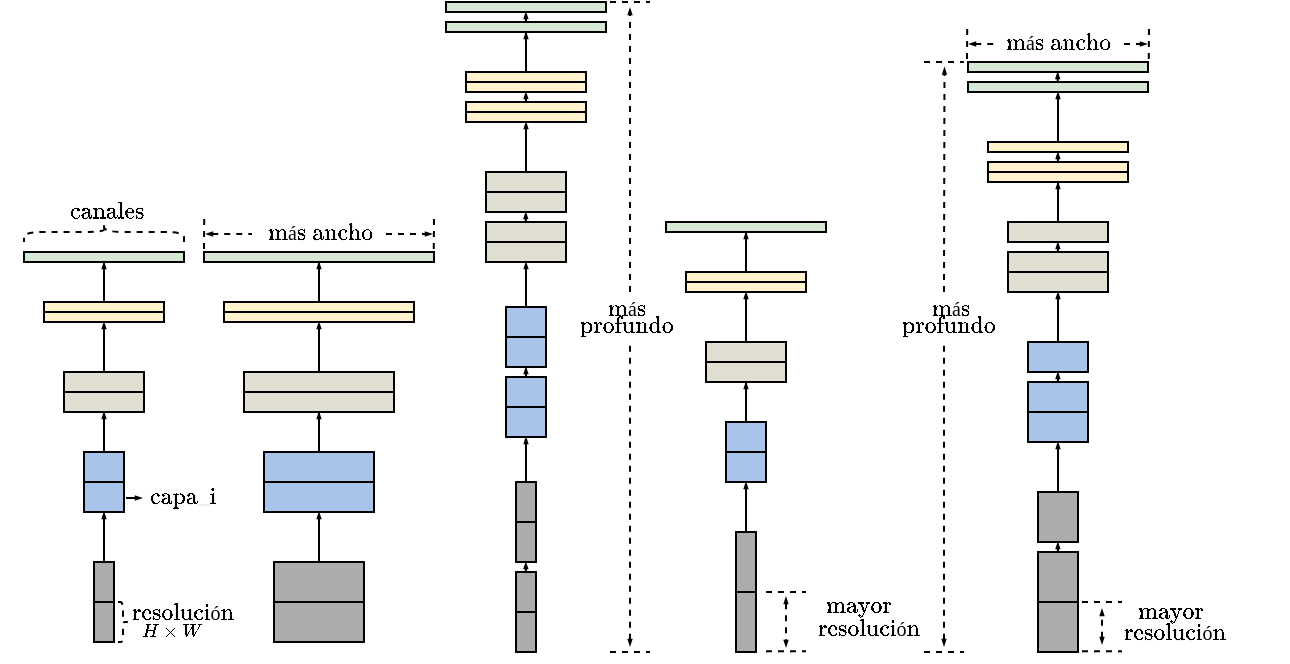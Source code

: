 <mxfile version="26.1.1">
  <diagram name="Page-1" id="o6Hm1AHfrkM1vRj4lwk_">
    <mxGraphModel dx="1328" dy="400" grid="1" gridSize="5" guides="1" tooltips="1" connect="1" arrows="1" fold="1" page="1" pageScale="1" pageWidth="595" pageHeight="842" math="1" shadow="0">
      <root>
        <mxCell id="0" />
        <mxCell id="1" parent="0" />
        <mxCell id="CmU8Y67noPRYYXNj49tf-119" value="&lt;font style=&quot;font-size: 10px;&quot;&gt;$$\text{más ancho}$$&lt;/font&gt;" style="text;html=1;align=center;verticalAlign=middle;resizable=0;points=[];autosize=1;strokeColor=none;fillColor=none;" vertex="1" parent="1">
          <mxGeometry x="90.5" y="110" width="120" height="30" as="geometry" />
        </mxCell>
        <mxCell id="CmU8Y67noPRYYXNj49tf-108" value="&lt;font style=&quot;font-size: 10px;&quot;&gt;$$\text{canales}$$&lt;/font&gt;" style="text;html=1;align=center;verticalAlign=middle;resizable=0;points=[];autosize=1;strokeColor=none;fillColor=none;" vertex="1" parent="1">
          <mxGeometry x="-9" y="100" width="105" height="30" as="geometry" />
        </mxCell>
        <mxCell id="CmU8Y67noPRYYXNj49tf-109" value="&lt;font style=&quot;font-size: 10px;&quot;&gt;$$\text{capa_i}$$&lt;/font&gt;" style="text;html=1;align=center;verticalAlign=middle;resizable=0;points=[];autosize=1;strokeColor=none;fillColor=none;" vertex="1" parent="1">
          <mxGeometry x="32" y="242" width="100" height="30" as="geometry" />
        </mxCell>
        <mxCell id="CmU8Y67noPRYYXNj49tf-1" value="" style="rounded=0;whiteSpace=wrap;html=1;fillColor=#D5E8D4;" vertex="1" parent="1">
          <mxGeometry x="3" y="135" width="80" height="5" as="geometry" />
        </mxCell>
        <mxCell id="CmU8Y67noPRYYXNj49tf-74" style="edgeStyle=orthogonalEdgeStyle;rounded=0;orthogonalLoop=1;jettySize=auto;html=1;entryX=0.5;entryY=1;entryDx=0;entryDy=0;endSize=1;endArrow=blockThin;endFill=1;" edge="1" parent="1" source="CmU8Y67noPRYYXNj49tf-2" target="CmU8Y67noPRYYXNj49tf-1">
          <mxGeometry relative="1" as="geometry" />
        </mxCell>
        <mxCell id="CmU8Y67noPRYYXNj49tf-2" value="" style="rounded=0;whiteSpace=wrap;html=1;fillColor=#FFF2CC;" vertex="1" parent="1">
          <mxGeometry x="13" y="160" width="60" height="5" as="geometry" />
        </mxCell>
        <mxCell id="CmU8Y67noPRYYXNj49tf-3" value="" style="rounded=0;whiteSpace=wrap;html=1;fillColor=#FFF2CC;" vertex="1" parent="1">
          <mxGeometry x="13" y="165" width="60" height="5" as="geometry" />
        </mxCell>
        <mxCell id="CmU8Y67noPRYYXNj49tf-73" style="edgeStyle=orthogonalEdgeStyle;rounded=0;orthogonalLoop=1;jettySize=auto;html=1;entryX=0.5;entryY=1;entryDx=0;entryDy=0;endSize=1;endArrow=blockThin;endFill=1;" edge="1" parent="1" source="CmU8Y67noPRYYXNj49tf-4" target="CmU8Y67noPRYYXNj49tf-3">
          <mxGeometry relative="1" as="geometry" />
        </mxCell>
        <mxCell id="CmU8Y67noPRYYXNj49tf-4" value="" style="rounded=0;whiteSpace=wrap;html=1;fillColor=#E1DFD2;" vertex="1" parent="1">
          <mxGeometry x="23" y="195" width="40" height="10" as="geometry" />
        </mxCell>
        <mxCell id="CmU8Y67noPRYYXNj49tf-5" value="" style="rounded=0;whiteSpace=wrap;html=1;fillColor=#E1DFD2;" vertex="1" parent="1">
          <mxGeometry x="23" y="205" width="40" height="10" as="geometry" />
        </mxCell>
        <mxCell id="CmU8Y67noPRYYXNj49tf-72" style="edgeStyle=orthogonalEdgeStyle;rounded=0;orthogonalLoop=1;jettySize=auto;html=1;entryX=0.5;entryY=1;entryDx=0;entryDy=0;endSize=1;endArrow=blockThin;endFill=1;" edge="1" parent="1" source="CmU8Y67noPRYYXNj49tf-6" target="CmU8Y67noPRYYXNj49tf-5">
          <mxGeometry relative="1" as="geometry" />
        </mxCell>
        <mxCell id="CmU8Y67noPRYYXNj49tf-6" value="" style="rounded=0;whiteSpace=wrap;html=1;fillColor=#A9C4EB;" vertex="1" parent="1">
          <mxGeometry x="33" y="235" width="20" height="15" as="geometry" />
        </mxCell>
        <mxCell id="CmU8Y67noPRYYXNj49tf-7" value="" style="rounded=0;whiteSpace=wrap;html=1;fillColor=#A9C4EB;" vertex="1" parent="1">
          <mxGeometry x="33" y="250" width="20" height="15" as="geometry" />
        </mxCell>
        <mxCell id="CmU8Y67noPRYYXNj49tf-71" style="edgeStyle=orthogonalEdgeStyle;rounded=0;orthogonalLoop=1;jettySize=auto;html=1;entryX=0.5;entryY=1;entryDx=0;entryDy=0;endSize=1;endArrow=blockThin;endFill=1;" edge="1" parent="1" source="CmU8Y67noPRYYXNj49tf-8" target="CmU8Y67noPRYYXNj49tf-7">
          <mxGeometry relative="1" as="geometry" />
        </mxCell>
        <mxCell id="CmU8Y67noPRYYXNj49tf-8" value="" style="rounded=0;whiteSpace=wrap;html=1;fillColor=#ACACAC;" vertex="1" parent="1">
          <mxGeometry x="38" y="290" width="10" height="20" as="geometry" />
        </mxCell>
        <mxCell id="CmU8Y67noPRYYXNj49tf-9" value="" style="rounded=0;whiteSpace=wrap;html=1;fillColor=#ACACAC;" vertex="1" parent="1">
          <mxGeometry x="38" y="310" width="10" height="20" as="geometry" />
        </mxCell>
        <mxCell id="CmU8Y67noPRYYXNj49tf-19" value="" style="rounded=0;whiteSpace=wrap;html=1;fillColor=#D5E8D4;" vertex="1" parent="1">
          <mxGeometry x="93" y="135" width="115" height="5" as="geometry" />
        </mxCell>
        <mxCell id="CmU8Y67noPRYYXNj49tf-78" style="edgeStyle=orthogonalEdgeStyle;rounded=0;orthogonalLoop=1;jettySize=auto;html=1;entryX=0.5;entryY=1;entryDx=0;entryDy=0;endSize=1;endArrow=blockThin;endFill=1;" edge="1" parent="1" source="CmU8Y67noPRYYXNj49tf-20" target="CmU8Y67noPRYYXNj49tf-19">
          <mxGeometry relative="1" as="geometry" />
        </mxCell>
        <mxCell id="CmU8Y67noPRYYXNj49tf-20" value="" style="rounded=0;whiteSpace=wrap;html=1;fillColor=#FFF2CC;" vertex="1" parent="1">
          <mxGeometry x="103" y="160" width="95" height="5" as="geometry" />
        </mxCell>
        <mxCell id="CmU8Y67noPRYYXNj49tf-21" value="" style="rounded=0;whiteSpace=wrap;html=1;fillColor=#FFF2CC;" vertex="1" parent="1">
          <mxGeometry x="103" y="165" width="95" height="5" as="geometry" />
        </mxCell>
        <mxCell id="CmU8Y67noPRYYXNj49tf-77" style="edgeStyle=orthogonalEdgeStyle;rounded=0;orthogonalLoop=1;jettySize=auto;html=1;entryX=0.5;entryY=1;entryDx=0;entryDy=0;endSize=1;endArrow=blockThin;endFill=1;" edge="1" parent="1" source="CmU8Y67noPRYYXNj49tf-22" target="CmU8Y67noPRYYXNj49tf-21">
          <mxGeometry relative="1" as="geometry" />
        </mxCell>
        <mxCell id="CmU8Y67noPRYYXNj49tf-22" value="" style="rounded=0;whiteSpace=wrap;html=1;fillColor=#E1DFD2;" vertex="1" parent="1">
          <mxGeometry x="113" y="195" width="75" height="10" as="geometry" />
        </mxCell>
        <mxCell id="CmU8Y67noPRYYXNj49tf-23" value="" style="rounded=0;whiteSpace=wrap;html=1;fillColor=#E1DFD2;" vertex="1" parent="1">
          <mxGeometry x="113" y="205" width="75" height="10" as="geometry" />
        </mxCell>
        <mxCell id="CmU8Y67noPRYYXNj49tf-76" style="edgeStyle=orthogonalEdgeStyle;rounded=0;orthogonalLoop=1;jettySize=auto;html=1;entryX=0.5;entryY=1;entryDx=0;entryDy=0;endSize=1;endArrow=blockThin;endFill=1;" edge="1" parent="1" source="CmU8Y67noPRYYXNj49tf-24" target="CmU8Y67noPRYYXNj49tf-23">
          <mxGeometry relative="1" as="geometry" />
        </mxCell>
        <mxCell id="CmU8Y67noPRYYXNj49tf-24" value="" style="rounded=0;whiteSpace=wrap;html=1;fillColor=#A9C4EB;" vertex="1" parent="1">
          <mxGeometry x="123" y="235" width="55" height="15" as="geometry" />
        </mxCell>
        <mxCell id="CmU8Y67noPRYYXNj49tf-25" value="" style="rounded=0;whiteSpace=wrap;html=1;fillColor=#A9C4EB;" vertex="1" parent="1">
          <mxGeometry x="123" y="250" width="55" height="15" as="geometry" />
        </mxCell>
        <mxCell id="CmU8Y67noPRYYXNj49tf-75" style="edgeStyle=orthogonalEdgeStyle;rounded=0;orthogonalLoop=1;jettySize=auto;html=1;entryX=0.5;entryY=1;entryDx=0;entryDy=0;endSize=1;endArrow=blockThin;endFill=1;" edge="1" parent="1" source="CmU8Y67noPRYYXNj49tf-26" target="CmU8Y67noPRYYXNj49tf-25">
          <mxGeometry relative="1" as="geometry" />
        </mxCell>
        <mxCell id="CmU8Y67noPRYYXNj49tf-26" value="" style="rounded=0;whiteSpace=wrap;html=1;fillColor=#ACACAC;" vertex="1" parent="1">
          <mxGeometry x="128" y="290" width="45" height="20" as="geometry" />
        </mxCell>
        <mxCell id="CmU8Y67noPRYYXNj49tf-27" value="" style="rounded=0;whiteSpace=wrap;html=1;fillColor=#ACACAC;" vertex="1" parent="1">
          <mxGeometry x="128" y="310" width="45" height="20" as="geometry" />
        </mxCell>
        <mxCell id="CmU8Y67noPRYYXNj49tf-29" value="" style="rounded=0;whiteSpace=wrap;html=1;fillColor=#D5E8D4;" vertex="1" parent="1">
          <mxGeometry x="214" y="10" width="80" height="5" as="geometry" />
        </mxCell>
        <mxCell id="CmU8Y67noPRYYXNj49tf-83" style="edgeStyle=orthogonalEdgeStyle;rounded=0;orthogonalLoop=1;jettySize=auto;html=1;entryX=0.5;entryY=1;entryDx=0;entryDy=0;endSize=1;endArrow=blockThin;endFill=1;" edge="1" parent="1" source="CmU8Y67noPRYYXNj49tf-30" target="CmU8Y67noPRYYXNj49tf-38">
          <mxGeometry relative="1" as="geometry" />
        </mxCell>
        <mxCell id="CmU8Y67noPRYYXNj49tf-30" value="" style="rounded=0;whiteSpace=wrap;html=1;fillColor=#FFF2CC;" vertex="1" parent="1">
          <mxGeometry x="224" y="45" width="60" height="5" as="geometry" />
        </mxCell>
        <mxCell id="CmU8Y67noPRYYXNj49tf-31" value="" style="rounded=0;whiteSpace=wrap;html=1;fillColor=#FFF2CC;" vertex="1" parent="1">
          <mxGeometry x="224" y="50" width="60" height="5" as="geometry" />
        </mxCell>
        <mxCell id="CmU8Y67noPRYYXNj49tf-82" style="edgeStyle=orthogonalEdgeStyle;rounded=0;orthogonalLoop=1;jettySize=auto;html=1;entryX=0.5;entryY=1;entryDx=0;entryDy=0;endSize=1;endArrow=blockThin;endFill=1;" edge="1" parent="1" source="CmU8Y67noPRYYXNj49tf-32" target="CmU8Y67noPRYYXNj49tf-40">
          <mxGeometry relative="1" as="geometry" />
        </mxCell>
        <mxCell id="CmU8Y67noPRYYXNj49tf-32" value="" style="rounded=0;whiteSpace=wrap;html=1;fillColor=#E1DFD2;" vertex="1" parent="1">
          <mxGeometry x="234" y="95" width="40" height="10" as="geometry" />
        </mxCell>
        <mxCell id="CmU8Y67noPRYYXNj49tf-33" value="" style="rounded=0;whiteSpace=wrap;html=1;fillColor=#E1DFD2;" vertex="1" parent="1">
          <mxGeometry x="234" y="105" width="40" height="10" as="geometry" />
        </mxCell>
        <mxCell id="CmU8Y67noPRYYXNj49tf-81" style="edgeStyle=orthogonalEdgeStyle;rounded=0;orthogonalLoop=1;jettySize=auto;html=1;entryX=0.5;entryY=1;entryDx=0;entryDy=0;endSize=1;endArrow=blockThin;endFill=1;" edge="1" parent="1" source="CmU8Y67noPRYYXNj49tf-34" target="CmU8Y67noPRYYXNj49tf-42">
          <mxGeometry relative="1" as="geometry" />
        </mxCell>
        <mxCell id="CmU8Y67noPRYYXNj49tf-34" value="" style="rounded=0;whiteSpace=wrap;html=1;fillColor=#A9C4EB;" vertex="1" parent="1">
          <mxGeometry x="244" y="162.5" width="20" height="15" as="geometry" />
        </mxCell>
        <mxCell id="CmU8Y67noPRYYXNj49tf-35" value="" style="rounded=0;whiteSpace=wrap;html=1;fillColor=#A9C4EB;" vertex="1" parent="1">
          <mxGeometry x="244" y="177.5" width="20" height="15" as="geometry" />
        </mxCell>
        <mxCell id="CmU8Y67noPRYYXNj49tf-80" style="edgeStyle=orthogonalEdgeStyle;rounded=0;orthogonalLoop=1;jettySize=auto;html=1;entryX=0.5;entryY=1;entryDx=0;entryDy=0;endSize=1;endArrow=blockThin;endFill=1;" edge="1" parent="1" source="CmU8Y67noPRYYXNj49tf-36" target="CmU8Y67noPRYYXNj49tf-44">
          <mxGeometry relative="1" as="geometry" />
        </mxCell>
        <mxCell id="CmU8Y67noPRYYXNj49tf-36" value="" style="rounded=0;whiteSpace=wrap;html=1;fillColor=#ACACAC;" vertex="1" parent="1">
          <mxGeometry x="249" y="250" width="10" height="20" as="geometry" />
        </mxCell>
        <mxCell id="CmU8Y67noPRYYXNj49tf-37" value="" style="rounded=0;whiteSpace=wrap;html=1;fillColor=#ACACAC;" vertex="1" parent="1">
          <mxGeometry x="249" y="270" width="10" height="20" as="geometry" />
        </mxCell>
        <mxCell id="CmU8Y67noPRYYXNj49tf-38" value="" style="rounded=0;whiteSpace=wrap;html=1;fillColor=#D5E8D4;" vertex="1" parent="1">
          <mxGeometry x="214" y="20" width="80" height="5" as="geometry" />
        </mxCell>
        <mxCell id="CmU8Y67noPRYYXNj49tf-39" value="" style="rounded=0;whiteSpace=wrap;html=1;fillColor=#FFF2CC;" vertex="1" parent="1">
          <mxGeometry x="224" y="60" width="60" height="5" as="geometry" />
        </mxCell>
        <mxCell id="CmU8Y67noPRYYXNj49tf-40" value="" style="rounded=0;whiteSpace=wrap;html=1;fillColor=#FFF2CC;" vertex="1" parent="1">
          <mxGeometry x="224" y="65" width="60" height="5" as="geometry" />
        </mxCell>
        <mxCell id="CmU8Y67noPRYYXNj49tf-41" value="" style="rounded=0;whiteSpace=wrap;html=1;fillColor=#E1DFD2;" vertex="1" parent="1">
          <mxGeometry x="234" y="120" width="40" height="10" as="geometry" />
        </mxCell>
        <mxCell id="CmU8Y67noPRYYXNj49tf-42" value="" style="rounded=0;whiteSpace=wrap;html=1;fillColor=#E1DFD2;" vertex="1" parent="1">
          <mxGeometry x="234" y="130" width="40" height="10" as="geometry" />
        </mxCell>
        <mxCell id="CmU8Y67noPRYYXNj49tf-43" value="" style="rounded=0;whiteSpace=wrap;html=1;fillColor=#A9C4EB;" vertex="1" parent="1">
          <mxGeometry x="244" y="197.5" width="20" height="15" as="geometry" />
        </mxCell>
        <mxCell id="CmU8Y67noPRYYXNj49tf-44" value="" style="rounded=0;whiteSpace=wrap;html=1;fillColor=#A9C4EB;" vertex="1" parent="1">
          <mxGeometry x="244" y="212.5" width="20" height="15" as="geometry" />
        </mxCell>
        <mxCell id="CmU8Y67noPRYYXNj49tf-45" value="" style="rounded=0;whiteSpace=wrap;html=1;fillColor=#ACACAC;" vertex="1" parent="1">
          <mxGeometry x="249" y="295" width="10" height="20" as="geometry" />
        </mxCell>
        <mxCell id="CmU8Y67noPRYYXNj49tf-46" value="" style="rounded=0;whiteSpace=wrap;html=1;fillColor=#ACACAC;" vertex="1" parent="1">
          <mxGeometry x="249" y="315" width="10" height="20" as="geometry" />
        </mxCell>
        <mxCell id="CmU8Y67noPRYYXNj49tf-47" value="" style="rounded=0;whiteSpace=wrap;html=1;fillColor=#D5E8D4;" vertex="1" parent="1">
          <mxGeometry x="324" y="120" width="80" height="5" as="geometry" />
        </mxCell>
        <mxCell id="CmU8Y67noPRYYXNj49tf-87" style="edgeStyle=orthogonalEdgeStyle;rounded=0;orthogonalLoop=1;jettySize=auto;html=1;entryX=0.5;entryY=1;entryDx=0;entryDy=0;endSize=1;endArrow=blockThin;endFill=1;" edge="1" parent="1" source="CmU8Y67noPRYYXNj49tf-48" target="CmU8Y67noPRYYXNj49tf-47">
          <mxGeometry relative="1" as="geometry" />
        </mxCell>
        <mxCell id="CmU8Y67noPRYYXNj49tf-48" value="" style="rounded=0;whiteSpace=wrap;html=1;fillColor=#FFF2CC;" vertex="1" parent="1">
          <mxGeometry x="334" y="145" width="60" height="5" as="geometry" />
        </mxCell>
        <mxCell id="CmU8Y67noPRYYXNj49tf-49" value="" style="rounded=0;whiteSpace=wrap;html=1;fillColor=#FFF2CC;" vertex="1" parent="1">
          <mxGeometry x="334" y="150" width="60" height="5" as="geometry" />
        </mxCell>
        <mxCell id="CmU8Y67noPRYYXNj49tf-86" style="edgeStyle=orthogonalEdgeStyle;rounded=0;orthogonalLoop=1;jettySize=auto;html=1;entryX=0.5;entryY=1;entryDx=0;entryDy=0;endSize=1;endArrow=blockThin;endFill=1;" edge="1" parent="1" source="CmU8Y67noPRYYXNj49tf-50" target="CmU8Y67noPRYYXNj49tf-49">
          <mxGeometry relative="1" as="geometry" />
        </mxCell>
        <mxCell id="CmU8Y67noPRYYXNj49tf-50" value="" style="rounded=0;whiteSpace=wrap;html=1;fillColor=#E1DFD2;" vertex="1" parent="1">
          <mxGeometry x="344" y="180" width="40" height="10" as="geometry" />
        </mxCell>
        <mxCell id="CmU8Y67noPRYYXNj49tf-51" value="" style="rounded=0;whiteSpace=wrap;html=1;fillColor=#E1DFD2;" vertex="1" parent="1">
          <mxGeometry x="344" y="190" width="40" height="10" as="geometry" />
        </mxCell>
        <mxCell id="CmU8Y67noPRYYXNj49tf-85" style="edgeStyle=orthogonalEdgeStyle;rounded=0;orthogonalLoop=1;jettySize=auto;html=1;entryX=0.5;entryY=1;entryDx=0;entryDy=0;endSize=1;endArrow=blockThin;endFill=1;" edge="1" parent="1" source="CmU8Y67noPRYYXNj49tf-52" target="CmU8Y67noPRYYXNj49tf-51">
          <mxGeometry relative="1" as="geometry" />
        </mxCell>
        <mxCell id="CmU8Y67noPRYYXNj49tf-52" value="" style="rounded=0;whiteSpace=wrap;html=1;fillColor=#A9C4EB;" vertex="1" parent="1">
          <mxGeometry x="354" y="220" width="20" height="15" as="geometry" />
        </mxCell>
        <mxCell id="CmU8Y67noPRYYXNj49tf-53" value="" style="rounded=0;whiteSpace=wrap;html=1;fillColor=#A9C4EB;" vertex="1" parent="1">
          <mxGeometry x="354" y="235" width="20" height="15" as="geometry" />
        </mxCell>
        <mxCell id="CmU8Y67noPRYYXNj49tf-84" style="edgeStyle=orthogonalEdgeStyle;rounded=0;orthogonalLoop=1;jettySize=auto;html=1;entryX=0.5;entryY=1;entryDx=0;entryDy=0;endSize=1;endArrow=blockThin;endFill=1;" edge="1" parent="1" source="CmU8Y67noPRYYXNj49tf-54" target="CmU8Y67noPRYYXNj49tf-53">
          <mxGeometry relative="1" as="geometry" />
        </mxCell>
        <mxCell id="CmU8Y67noPRYYXNj49tf-54" value="" style="rounded=0;whiteSpace=wrap;html=1;fillColor=#ACACAC;" vertex="1" parent="1">
          <mxGeometry x="359" y="275" width="10" height="30" as="geometry" />
        </mxCell>
        <mxCell id="CmU8Y67noPRYYXNj49tf-55" value="" style="rounded=0;whiteSpace=wrap;html=1;fillColor=#ACACAC;" vertex="1" parent="1">
          <mxGeometry x="359" y="305" width="10" height="30" as="geometry" />
        </mxCell>
        <mxCell id="CmU8Y67noPRYYXNj49tf-56" value="" style="rounded=0;whiteSpace=wrap;html=1;fillColor=#D5E8D4;" vertex="1" parent="1">
          <mxGeometry x="475" y="50" width="90" height="5" as="geometry" />
        </mxCell>
        <mxCell id="CmU8Y67noPRYYXNj49tf-57" value="" style="rounded=0;whiteSpace=wrap;html=1;fillColor=#FFF2CC;" vertex="1" parent="1">
          <mxGeometry x="485" y="90" width="70" height="5" as="geometry" />
        </mxCell>
        <mxCell id="CmU8Y67noPRYYXNj49tf-58" value="" style="rounded=0;whiteSpace=wrap;html=1;fillColor=#FFF2CC;" vertex="1" parent="1">
          <mxGeometry x="485" y="95" width="70" height="5" as="geometry" />
        </mxCell>
        <mxCell id="CmU8Y67noPRYYXNj49tf-59" value="" style="rounded=0;whiteSpace=wrap;html=1;fillColor=#E1DFD2;" vertex="1" parent="1">
          <mxGeometry x="495" y="135" width="50" height="10" as="geometry" />
        </mxCell>
        <mxCell id="CmU8Y67noPRYYXNj49tf-60" value="" style="rounded=0;whiteSpace=wrap;html=1;fillColor=#E1DFD2;" vertex="1" parent="1">
          <mxGeometry x="495" y="145" width="50" height="10" as="geometry" />
        </mxCell>
        <mxCell id="CmU8Y67noPRYYXNj49tf-90" style="edgeStyle=orthogonalEdgeStyle;rounded=0;orthogonalLoop=1;jettySize=auto;html=1;entryX=0.5;entryY=1;entryDx=0;entryDy=0;endSize=1;endArrow=blockThin;endFill=1;" edge="1" parent="1" source="CmU8Y67noPRYYXNj49tf-61" target="CmU8Y67noPRYYXNj49tf-60">
          <mxGeometry relative="1" as="geometry" />
        </mxCell>
        <mxCell id="CmU8Y67noPRYYXNj49tf-61" value="" style="rounded=0;whiteSpace=wrap;html=1;fillColor=#A9C4EB;" vertex="1" parent="1">
          <mxGeometry x="505" y="180" width="30" height="15" as="geometry" />
        </mxCell>
        <mxCell id="CmU8Y67noPRYYXNj49tf-62" value="" style="rounded=0;whiteSpace=wrap;html=1;fillColor=#A9C4EB;" vertex="1" parent="1">
          <mxGeometry x="505" y="215" width="30" height="15" as="geometry" />
        </mxCell>
        <mxCell id="CmU8Y67noPRYYXNj49tf-63" value="" style="rounded=0;whiteSpace=wrap;html=1;fillColor=#ACACAC;" vertex="1" parent="1">
          <mxGeometry x="510" y="285" width="20" height="25" as="geometry" />
        </mxCell>
        <mxCell id="CmU8Y67noPRYYXNj49tf-64" value="" style="rounded=0;whiteSpace=wrap;html=1;fillColor=#ACACAC;" vertex="1" parent="1">
          <mxGeometry x="510" y="310" width="20" height="25" as="geometry" />
        </mxCell>
        <mxCell id="CmU8Y67noPRYYXNj49tf-91" style="edgeStyle=orthogonalEdgeStyle;rounded=0;orthogonalLoop=1;jettySize=auto;html=1;entryX=0.5;entryY=1;entryDx=0;entryDy=0;endSize=1;endArrow=blockThin;endFill=1;" edge="1" parent="1" source="CmU8Y67noPRYYXNj49tf-65" target="CmU8Y67noPRYYXNj49tf-62">
          <mxGeometry relative="1" as="geometry" />
        </mxCell>
        <mxCell id="CmU8Y67noPRYYXNj49tf-65" value="" style="rounded=0;whiteSpace=wrap;html=1;fillColor=#ACACAC;" vertex="1" parent="1">
          <mxGeometry x="510" y="255" width="20" height="25" as="geometry" />
        </mxCell>
        <mxCell id="CmU8Y67noPRYYXNj49tf-66" value="" style="rounded=0;whiteSpace=wrap;html=1;fillColor=#A9C4EB;" vertex="1" parent="1">
          <mxGeometry x="505" y="200" width="30" height="15" as="geometry" />
        </mxCell>
        <mxCell id="CmU8Y67noPRYYXNj49tf-89" style="edgeStyle=orthogonalEdgeStyle;rounded=0;orthogonalLoop=1;jettySize=auto;html=1;entryX=0.5;entryY=1;entryDx=0;entryDy=0;endSize=1;endArrow=blockThin;endFill=1;" edge="1" parent="1" source="CmU8Y67noPRYYXNj49tf-67" target="CmU8Y67noPRYYXNj49tf-58">
          <mxGeometry relative="1" as="geometry" />
        </mxCell>
        <mxCell id="CmU8Y67noPRYYXNj49tf-67" value="" style="rounded=0;whiteSpace=wrap;html=1;fillColor=#E1DFD2;" vertex="1" parent="1">
          <mxGeometry x="495" y="120" width="50" height="10" as="geometry" />
        </mxCell>
        <mxCell id="CmU8Y67noPRYYXNj49tf-88" style="edgeStyle=orthogonalEdgeStyle;rounded=0;orthogonalLoop=1;jettySize=auto;html=1;entryX=0.5;entryY=1;entryDx=0;entryDy=0;endSize=1;endArrow=blockThin;endFill=1;" edge="1" parent="1" source="CmU8Y67noPRYYXNj49tf-68" target="CmU8Y67noPRYYXNj49tf-56">
          <mxGeometry relative="1" as="geometry" />
        </mxCell>
        <mxCell id="CmU8Y67noPRYYXNj49tf-68" value="" style="rounded=0;whiteSpace=wrap;html=1;fillColor=#FFF2CC;" vertex="1" parent="1">
          <mxGeometry x="485" y="80" width="70" height="5" as="geometry" />
        </mxCell>
        <mxCell id="CmU8Y67noPRYYXNj49tf-70" value="" style="rounded=0;whiteSpace=wrap;html=1;fillColor=#D5E8D4;" vertex="1" parent="1">
          <mxGeometry x="475" y="40" width="90" height="5" as="geometry" />
        </mxCell>
        <mxCell id="CmU8Y67noPRYYXNj49tf-92" value="" style="endArrow=blockThin;html=1;rounded=0;endSize=1;endFill=1;" edge="1" parent="1">
          <mxGeometry width="50" height="50" relative="1" as="geometry">
            <mxPoint x="253.92" y="295" as="sourcePoint" />
            <mxPoint x="253.92" y="290" as="targetPoint" />
          </mxGeometry>
        </mxCell>
        <mxCell id="CmU8Y67noPRYYXNj49tf-94" value="" style="endArrow=blockThin;html=1;rounded=0;endSize=1;endFill=1;" edge="1" parent="1">
          <mxGeometry width="50" height="50" relative="1" as="geometry">
            <mxPoint x="253.98" y="197.5" as="sourcePoint" />
            <mxPoint x="253.98" y="192.5" as="targetPoint" />
          </mxGeometry>
        </mxCell>
        <mxCell id="CmU8Y67noPRYYXNj49tf-95" value="" style="endArrow=blockThin;html=1;rounded=0;endSize=1;endFill=1;" edge="1" parent="1">
          <mxGeometry width="50" height="50" relative="1" as="geometry">
            <mxPoint x="253.89" y="120" as="sourcePoint" />
            <mxPoint x="253.89" y="115" as="targetPoint" />
          </mxGeometry>
        </mxCell>
        <mxCell id="CmU8Y67noPRYYXNj49tf-96" value="" style="endArrow=blockThin;html=1;rounded=0;endSize=1;endFill=1;" edge="1" parent="1">
          <mxGeometry width="50" height="50" relative="1" as="geometry">
            <mxPoint x="253.96" y="60" as="sourcePoint" />
            <mxPoint x="253.96" y="55" as="targetPoint" />
          </mxGeometry>
        </mxCell>
        <mxCell id="CmU8Y67noPRYYXNj49tf-98" value="" style="endArrow=blockThin;html=1;rounded=0;endSize=1;endFill=1;" edge="1" parent="1">
          <mxGeometry width="50" height="50" relative="1" as="geometry">
            <mxPoint x="253.96" y="20" as="sourcePoint" />
            <mxPoint x="253.96" y="15" as="targetPoint" />
          </mxGeometry>
        </mxCell>
        <mxCell id="CmU8Y67noPRYYXNj49tf-101" value="" style="endArrow=blockThin;html=1;rounded=0;endSize=1;endFill=1;" edge="1" parent="1">
          <mxGeometry width="50" height="50" relative="1" as="geometry">
            <mxPoint x="519.85" y="50" as="sourcePoint" />
            <mxPoint x="519.85" y="45" as="targetPoint" />
          </mxGeometry>
        </mxCell>
        <mxCell id="CmU8Y67noPRYYXNj49tf-102" value="" style="endArrow=blockThin;html=1;rounded=0;endSize=1;endFill=1;" edge="1" parent="1">
          <mxGeometry width="50" height="50" relative="1" as="geometry">
            <mxPoint x="519.95" y="90" as="sourcePoint" />
            <mxPoint x="519.95" y="85" as="targetPoint" />
          </mxGeometry>
        </mxCell>
        <mxCell id="CmU8Y67noPRYYXNj49tf-103" value="" style="endArrow=blockThin;html=1;rounded=0;endSize=1;endFill=1;" edge="1" parent="1">
          <mxGeometry width="50" height="50" relative="1" as="geometry">
            <mxPoint x="519.95" y="135" as="sourcePoint" />
            <mxPoint x="519.95" y="130" as="targetPoint" />
          </mxGeometry>
        </mxCell>
        <mxCell id="CmU8Y67noPRYYXNj49tf-104" value="" style="endArrow=blockThin;html=1;rounded=0;endSize=1;endFill=1;" edge="1" parent="1">
          <mxGeometry width="50" height="50" relative="1" as="geometry">
            <mxPoint x="519.95" y="200" as="sourcePoint" />
            <mxPoint x="519.95" y="195" as="targetPoint" />
          </mxGeometry>
        </mxCell>
        <mxCell id="CmU8Y67noPRYYXNj49tf-105" value="" style="endArrow=blockThin;html=1;rounded=0;endSize=1;endFill=1;" edge="1" parent="1">
          <mxGeometry width="50" height="50" relative="1" as="geometry">
            <mxPoint x="519.95" y="285" as="sourcePoint" />
            <mxPoint x="519.95" y="280" as="targetPoint" />
          </mxGeometry>
        </mxCell>
        <mxCell id="CmU8Y67noPRYYXNj49tf-106" value="" style="shape=curlyBracket;whiteSpace=wrap;html=1;rounded=1;labelPosition=left;verticalLabelPosition=middle;align=right;verticalAlign=middle;rotation=90;dashed=1;" vertex="1" parent="1">
          <mxGeometry x="38" y="85" width="10" height="80" as="geometry" />
        </mxCell>
        <mxCell id="CmU8Y67noPRYYXNj49tf-110" value="" style="endArrow=blockThin;html=1;rounded=0;endSize=1;endFill=1;" edge="1" parent="1">
          <mxGeometry width="50" height="50" relative="1" as="geometry">
            <mxPoint x="54" y="258" as="sourcePoint" />
            <mxPoint x="62" y="258" as="targetPoint" />
          </mxGeometry>
        </mxCell>
        <mxCell id="CmU8Y67noPRYYXNj49tf-111" value="" style="shape=curlyBracket;whiteSpace=wrap;html=1;rounded=1;flipH=1;labelPosition=right;verticalLabelPosition=middle;align=left;verticalAlign=middle;dashed=1;" vertex="1" parent="1">
          <mxGeometry x="50" y="310" width="5" height="20" as="geometry" />
        </mxCell>
        <mxCell id="CmU8Y67noPRYYXNj49tf-112" value="&lt;font style=&quot;font-size: 10px;&quot;&gt;$$\text{resolución}$$&lt;/font&gt;" style="text;html=1;align=center;verticalAlign=middle;resizable=0;points=[];autosize=1;strokeColor=none;fillColor=none;" vertex="1" parent="1">
          <mxGeometry x="24.5" y="300" width="115" height="30" as="geometry" />
        </mxCell>
        <mxCell id="CmU8Y67noPRYYXNj49tf-113" value="&lt;div&gt;&lt;font style=&quot;font-size: 8px;&quot;&gt;$$H \times W$$&lt;/font&gt;&lt;/div&gt;" style="text;html=1;align=center;verticalAlign=middle;resizable=0;points=[];autosize=1;strokeColor=none;fillColor=none;" vertex="1" parent="1">
          <mxGeometry x="37" y="310" width="80" height="30" as="geometry" />
        </mxCell>
        <mxCell id="CmU8Y67noPRYYXNj49tf-117" value="" style="endArrow=none;dashed=1;html=1;rounded=0;exitX=0.001;exitY=-0.312;exitDx=0;exitDy=0;exitPerimeter=0;" edge="1" parent="1">
          <mxGeometry width="50" height="50" relative="1" as="geometry">
            <mxPoint x="207.88" y="133.5" as="sourcePoint" />
            <mxPoint x="208" y="117" as="targetPoint" />
          </mxGeometry>
        </mxCell>
        <mxCell id="CmU8Y67noPRYYXNj49tf-118" value="" style="endArrow=none;dashed=1;html=1;rounded=0;exitX=0.001;exitY=-0.312;exitDx=0;exitDy=0;exitPerimeter=0;" edge="1" parent="1">
          <mxGeometry width="50" height="50" relative="1" as="geometry">
            <mxPoint x="93" y="133.5" as="sourcePoint" />
            <mxPoint x="93.12" y="117" as="targetPoint" />
          </mxGeometry>
        </mxCell>
        <mxCell id="CmU8Y67noPRYYXNj49tf-120" value="" style="endArrow=blockThin;dashed=1;html=1;rounded=0;endFill=1;endSize=1;" edge="1" parent="1">
          <mxGeometry width="50" height="50" relative="1" as="geometry">
            <mxPoint x="184" y="126" as="sourcePoint" />
            <mxPoint x="207" y="126" as="targetPoint" />
          </mxGeometry>
        </mxCell>
        <mxCell id="CmU8Y67noPRYYXNj49tf-122" value="" style="endArrow=none;dashed=1;html=1;rounded=0;startArrow=blockThin;startFill=1;endSize=1;startSize=1;" edge="1" parent="1">
          <mxGeometry width="50" height="50" relative="1" as="geometry">
            <mxPoint x="94" y="126" as="sourcePoint" />
            <mxPoint x="117" y="126" as="targetPoint" />
          </mxGeometry>
        </mxCell>
        <mxCell id="CmU8Y67noPRYYXNj49tf-124" value="" style="endArrow=none;dashed=1;html=1;rounded=0;" edge="1" parent="1">
          <mxGeometry width="50" height="50" relative="1" as="geometry">
            <mxPoint x="296" y="335" as="sourcePoint" />
            <mxPoint x="316" y="335" as="targetPoint" />
          </mxGeometry>
        </mxCell>
        <mxCell id="CmU8Y67noPRYYXNj49tf-125" value="" style="endArrow=none;dashed=1;html=1;rounded=0;startArrow=blockThin;startFill=1;endSize=1;startSize=1;" edge="1" parent="1">
          <mxGeometry width="50" height="50" relative="1" as="geometry">
            <mxPoint x="306" y="332" as="sourcePoint" />
            <mxPoint x="306" y="180" as="targetPoint" />
          </mxGeometry>
        </mxCell>
        <mxCell id="CmU8Y67noPRYYXNj49tf-126" value="" style="endArrow=none;dashed=1;html=1;rounded=0;" edge="1" parent="1">
          <mxGeometry width="50" height="50" relative="1" as="geometry">
            <mxPoint x="296" y="10" as="sourcePoint" />
            <mxPoint x="316" y="10" as="targetPoint" />
          </mxGeometry>
        </mxCell>
        <mxCell id="CmU8Y67noPRYYXNj49tf-127" value="&lt;font style=&quot;font-size: 10px;&quot;&gt;$$\text{más}$$&lt;/font&gt;" style="text;html=1;align=center;verticalAlign=middle;resizable=0;points=[];autosize=1;strokeColor=none;fillColor=none;" vertex="1" parent="1">
          <mxGeometry x="259" y="148" width="90" height="30" as="geometry" />
        </mxCell>
        <mxCell id="CmU8Y67noPRYYXNj49tf-128" value="&lt;font style=&quot;font-size: 10px;&quot;&gt;$$\text{profundo}$$&lt;/font&gt;" style="text;html=1;align=center;verticalAlign=middle;resizable=0;points=[];autosize=1;strokeColor=none;fillColor=none;" vertex="1" parent="1">
          <mxGeometry x="249" y="157" width="110" height="30" as="geometry" />
        </mxCell>
        <mxCell id="CmU8Y67noPRYYXNj49tf-129" value="" style="endArrow=blockThin;dashed=1;html=1;rounded=0;endFill=1;endSize=1;" edge="1" parent="1">
          <mxGeometry width="50" height="50" relative="1" as="geometry">
            <mxPoint x="306" y="155" as="sourcePoint" />
            <mxPoint x="306" y="13" as="targetPoint" />
          </mxGeometry>
        </mxCell>
        <mxCell id="CmU8Y67noPRYYXNj49tf-130" value="" style="endArrow=none;dashed=1;html=1;rounded=0;" edge="1" parent="1">
          <mxGeometry width="50" height="50" relative="1" as="geometry">
            <mxPoint x="374" y="305" as="sourcePoint" />
            <mxPoint x="394" y="305" as="targetPoint" />
          </mxGeometry>
        </mxCell>
        <mxCell id="CmU8Y67noPRYYXNj49tf-131" value="" style="endArrow=none;dashed=1;html=1;rounded=0;" edge="1" parent="1">
          <mxGeometry width="50" height="50" relative="1" as="geometry">
            <mxPoint x="374" y="334.67" as="sourcePoint" />
            <mxPoint x="394" y="334.67" as="targetPoint" />
          </mxGeometry>
        </mxCell>
        <mxCell id="CmU8Y67noPRYYXNj49tf-133" value="" style="endArrow=blockThin;dashed=1;html=1;rounded=0;startArrow=blockThin;startFill=1;endFill=1;endSize=1;startSize=1;" edge="1" parent="1">
          <mxGeometry width="50" height="50" relative="1" as="geometry">
            <mxPoint x="384" y="307.5" as="sourcePoint" />
            <mxPoint x="384" y="332.5" as="targetPoint" />
          </mxGeometry>
        </mxCell>
        <mxCell id="CmU8Y67noPRYYXNj49tf-134" value="&lt;font style=&quot;font-size: 10px;&quot;&gt;$$\text{mayor}$$&lt;/font&gt;" style="text;html=1;align=center;verticalAlign=middle;resizable=0;points=[];autosize=1;strokeColor=none;fillColor=none;" vertex="1" parent="1">
          <mxGeometry x="372" y="297" width="95" height="30" as="geometry" />
        </mxCell>
        <mxCell id="CmU8Y67noPRYYXNj49tf-135" value="&lt;font style=&quot;font-size: 10px;&quot;&gt;$$\text{resolución}$$&lt;/font&gt;" style="text;html=1;align=center;verticalAlign=middle;resizable=0;points=[];autosize=1;strokeColor=none;fillColor=none;" vertex="1" parent="1">
          <mxGeometry x="367" y="307.5" width="115" height="30" as="geometry" />
        </mxCell>
        <mxCell id="CmU8Y67noPRYYXNj49tf-141" value="&lt;font style=&quot;font-size: 10px;&quot;&gt;$$\text{más ancho}$$&lt;/font&gt;" style="text;html=1;align=center;verticalAlign=middle;resizable=0;points=[];autosize=1;strokeColor=none;fillColor=none;" vertex="1" parent="1">
          <mxGeometry x="460" y="15" width="120" height="30" as="geometry" />
        </mxCell>
        <mxCell id="CmU8Y67noPRYYXNj49tf-142" value="" style="endArrow=none;dashed=1;html=1;rounded=0;exitX=0.001;exitY=-0.312;exitDx=0;exitDy=0;exitPerimeter=0;" edge="1" parent="1">
          <mxGeometry width="50" height="50" relative="1" as="geometry">
            <mxPoint x="565.38" y="38.5" as="sourcePoint" />
            <mxPoint x="565.5" y="22" as="targetPoint" />
          </mxGeometry>
        </mxCell>
        <mxCell id="CmU8Y67noPRYYXNj49tf-143" value="" style="endArrow=none;dashed=1;html=1;rounded=0;exitX=0.001;exitY=-0.312;exitDx=0;exitDy=0;exitPerimeter=0;" edge="1" parent="1">
          <mxGeometry width="50" height="50" relative="1" as="geometry">
            <mxPoint x="474.5" y="38.5" as="sourcePoint" />
            <mxPoint x="474.62" y="22" as="targetPoint" />
          </mxGeometry>
        </mxCell>
        <mxCell id="CmU8Y67noPRYYXNj49tf-144" value="" style="endArrow=blockThin;dashed=1;html=1;rounded=0;endFill=1;endSize=1;" edge="1" parent="1">
          <mxGeometry width="50" height="50" relative="1" as="geometry">
            <mxPoint x="553" y="31" as="sourcePoint" />
            <mxPoint x="564.5" y="31" as="targetPoint" />
          </mxGeometry>
        </mxCell>
        <mxCell id="CmU8Y67noPRYYXNj49tf-145" value="" style="endArrow=none;dashed=1;html=1;rounded=0;startArrow=blockThin;startFill=1;endSize=1;startSize=1;" edge="1" parent="1">
          <mxGeometry width="50" height="50" relative="1" as="geometry">
            <mxPoint x="475.5" y="31" as="sourcePoint" />
            <mxPoint x="490" y="31" as="targetPoint" />
          </mxGeometry>
        </mxCell>
        <mxCell id="CmU8Y67noPRYYXNj49tf-146" value="" style="endArrow=none;dashed=1;html=1;rounded=0;" edge="1" parent="1">
          <mxGeometry width="50" height="50" relative="1" as="geometry">
            <mxPoint x="453" y="335" as="sourcePoint" />
            <mxPoint x="473" y="335" as="targetPoint" />
          </mxGeometry>
        </mxCell>
        <mxCell id="CmU8Y67noPRYYXNj49tf-147" value="" style="endArrow=none;dashed=1;html=1;rounded=0;startArrow=blockThin;startFill=1;endSize=1;startSize=1;" edge="1" parent="1">
          <mxGeometry width="50" height="50" relative="1" as="geometry">
            <mxPoint x="463" y="332" as="sourcePoint" />
            <mxPoint x="463" y="180" as="targetPoint" />
          </mxGeometry>
        </mxCell>
        <mxCell id="CmU8Y67noPRYYXNj49tf-148" value="" style="endArrow=none;dashed=1;html=1;rounded=0;" edge="1" parent="1">
          <mxGeometry width="50" height="50" relative="1" as="geometry">
            <mxPoint x="453" y="40" as="sourcePoint" />
            <mxPoint x="473" y="40" as="targetPoint" />
          </mxGeometry>
        </mxCell>
        <mxCell id="CmU8Y67noPRYYXNj49tf-149" value="&lt;font style=&quot;font-size: 10px;&quot;&gt;$$\text{profundo}$$&lt;/font&gt;" style="text;html=1;align=center;verticalAlign=middle;resizable=0;points=[];autosize=1;strokeColor=none;fillColor=none;" vertex="1" parent="1">
          <mxGeometry x="410" y="157" width="110" height="30" as="geometry" />
        </mxCell>
        <mxCell id="CmU8Y67noPRYYXNj49tf-150" value="" style="endArrow=blockThin;dashed=1;html=1;rounded=0;endFill=1;endSize=1;entryX=0.027;entryY=0.924;entryDx=0;entryDy=0;entryPerimeter=0;" edge="1" parent="1" target="CmU8Y67noPRYYXNj49tf-141">
          <mxGeometry width="50" height="50" relative="1" as="geometry">
            <mxPoint x="463" y="155" as="sourcePoint" />
            <mxPoint x="435" y="45" as="targetPoint" />
          </mxGeometry>
        </mxCell>
        <mxCell id="CmU8Y67noPRYYXNj49tf-151" value="&lt;font style=&quot;font-size: 10px;&quot;&gt;$$\text{más}$$&lt;/font&gt;" style="text;html=1;align=center;verticalAlign=middle;resizable=0;points=[];autosize=1;strokeColor=none;fillColor=none;" vertex="1" parent="1">
          <mxGeometry x="421" y="148" width="90" height="30" as="geometry" />
        </mxCell>
        <mxCell id="CmU8Y67noPRYYXNj49tf-152" value="" style="endArrow=none;dashed=1;html=1;rounded=0;" edge="1" parent="1">
          <mxGeometry width="50" height="50" relative="1" as="geometry">
            <mxPoint x="532" y="310" as="sourcePoint" />
            <mxPoint x="552" y="310" as="targetPoint" />
          </mxGeometry>
        </mxCell>
        <mxCell id="CmU8Y67noPRYYXNj49tf-153" value="" style="endArrow=none;dashed=1;html=1;rounded=0;" edge="1" parent="1">
          <mxGeometry width="50" height="50" relative="1" as="geometry">
            <mxPoint x="532" y="334.67" as="sourcePoint" />
            <mxPoint x="552" y="334.67" as="targetPoint" />
          </mxGeometry>
        </mxCell>
        <mxCell id="CmU8Y67noPRYYXNj49tf-154" value="" style="endArrow=blockThin;dashed=1;html=1;rounded=0;startArrow=blockThin;startFill=1;endFill=1;endSize=1;startSize=1;" edge="1" parent="1">
          <mxGeometry width="50" height="50" relative="1" as="geometry">
            <mxPoint x="542" y="331" as="sourcePoint" />
            <mxPoint x="542" y="313.5" as="targetPoint" />
          </mxGeometry>
        </mxCell>
        <mxCell id="CmU8Y67noPRYYXNj49tf-155" value="&lt;font style=&quot;font-size: 10px;&quot;&gt;$$\text{mayor}$$&lt;/font&gt;" style="text;html=1;align=center;verticalAlign=middle;resizable=0;points=[];autosize=1;strokeColor=none;fillColor=none;" vertex="1" parent="1">
          <mxGeometry x="528" y="300" width="95" height="30" as="geometry" />
        </mxCell>
        <mxCell id="CmU8Y67noPRYYXNj49tf-156" value="&lt;font style=&quot;font-size: 10px;&quot;&gt;$$\text{resolución}$$&lt;/font&gt;" style="text;html=1;align=center;verticalAlign=middle;resizable=0;points=[];autosize=1;strokeColor=none;fillColor=none;" vertex="1" parent="1">
          <mxGeometry x="520" y="310" width="115" height="30" as="geometry" />
        </mxCell>
      </root>
    </mxGraphModel>
  </diagram>
</mxfile>
